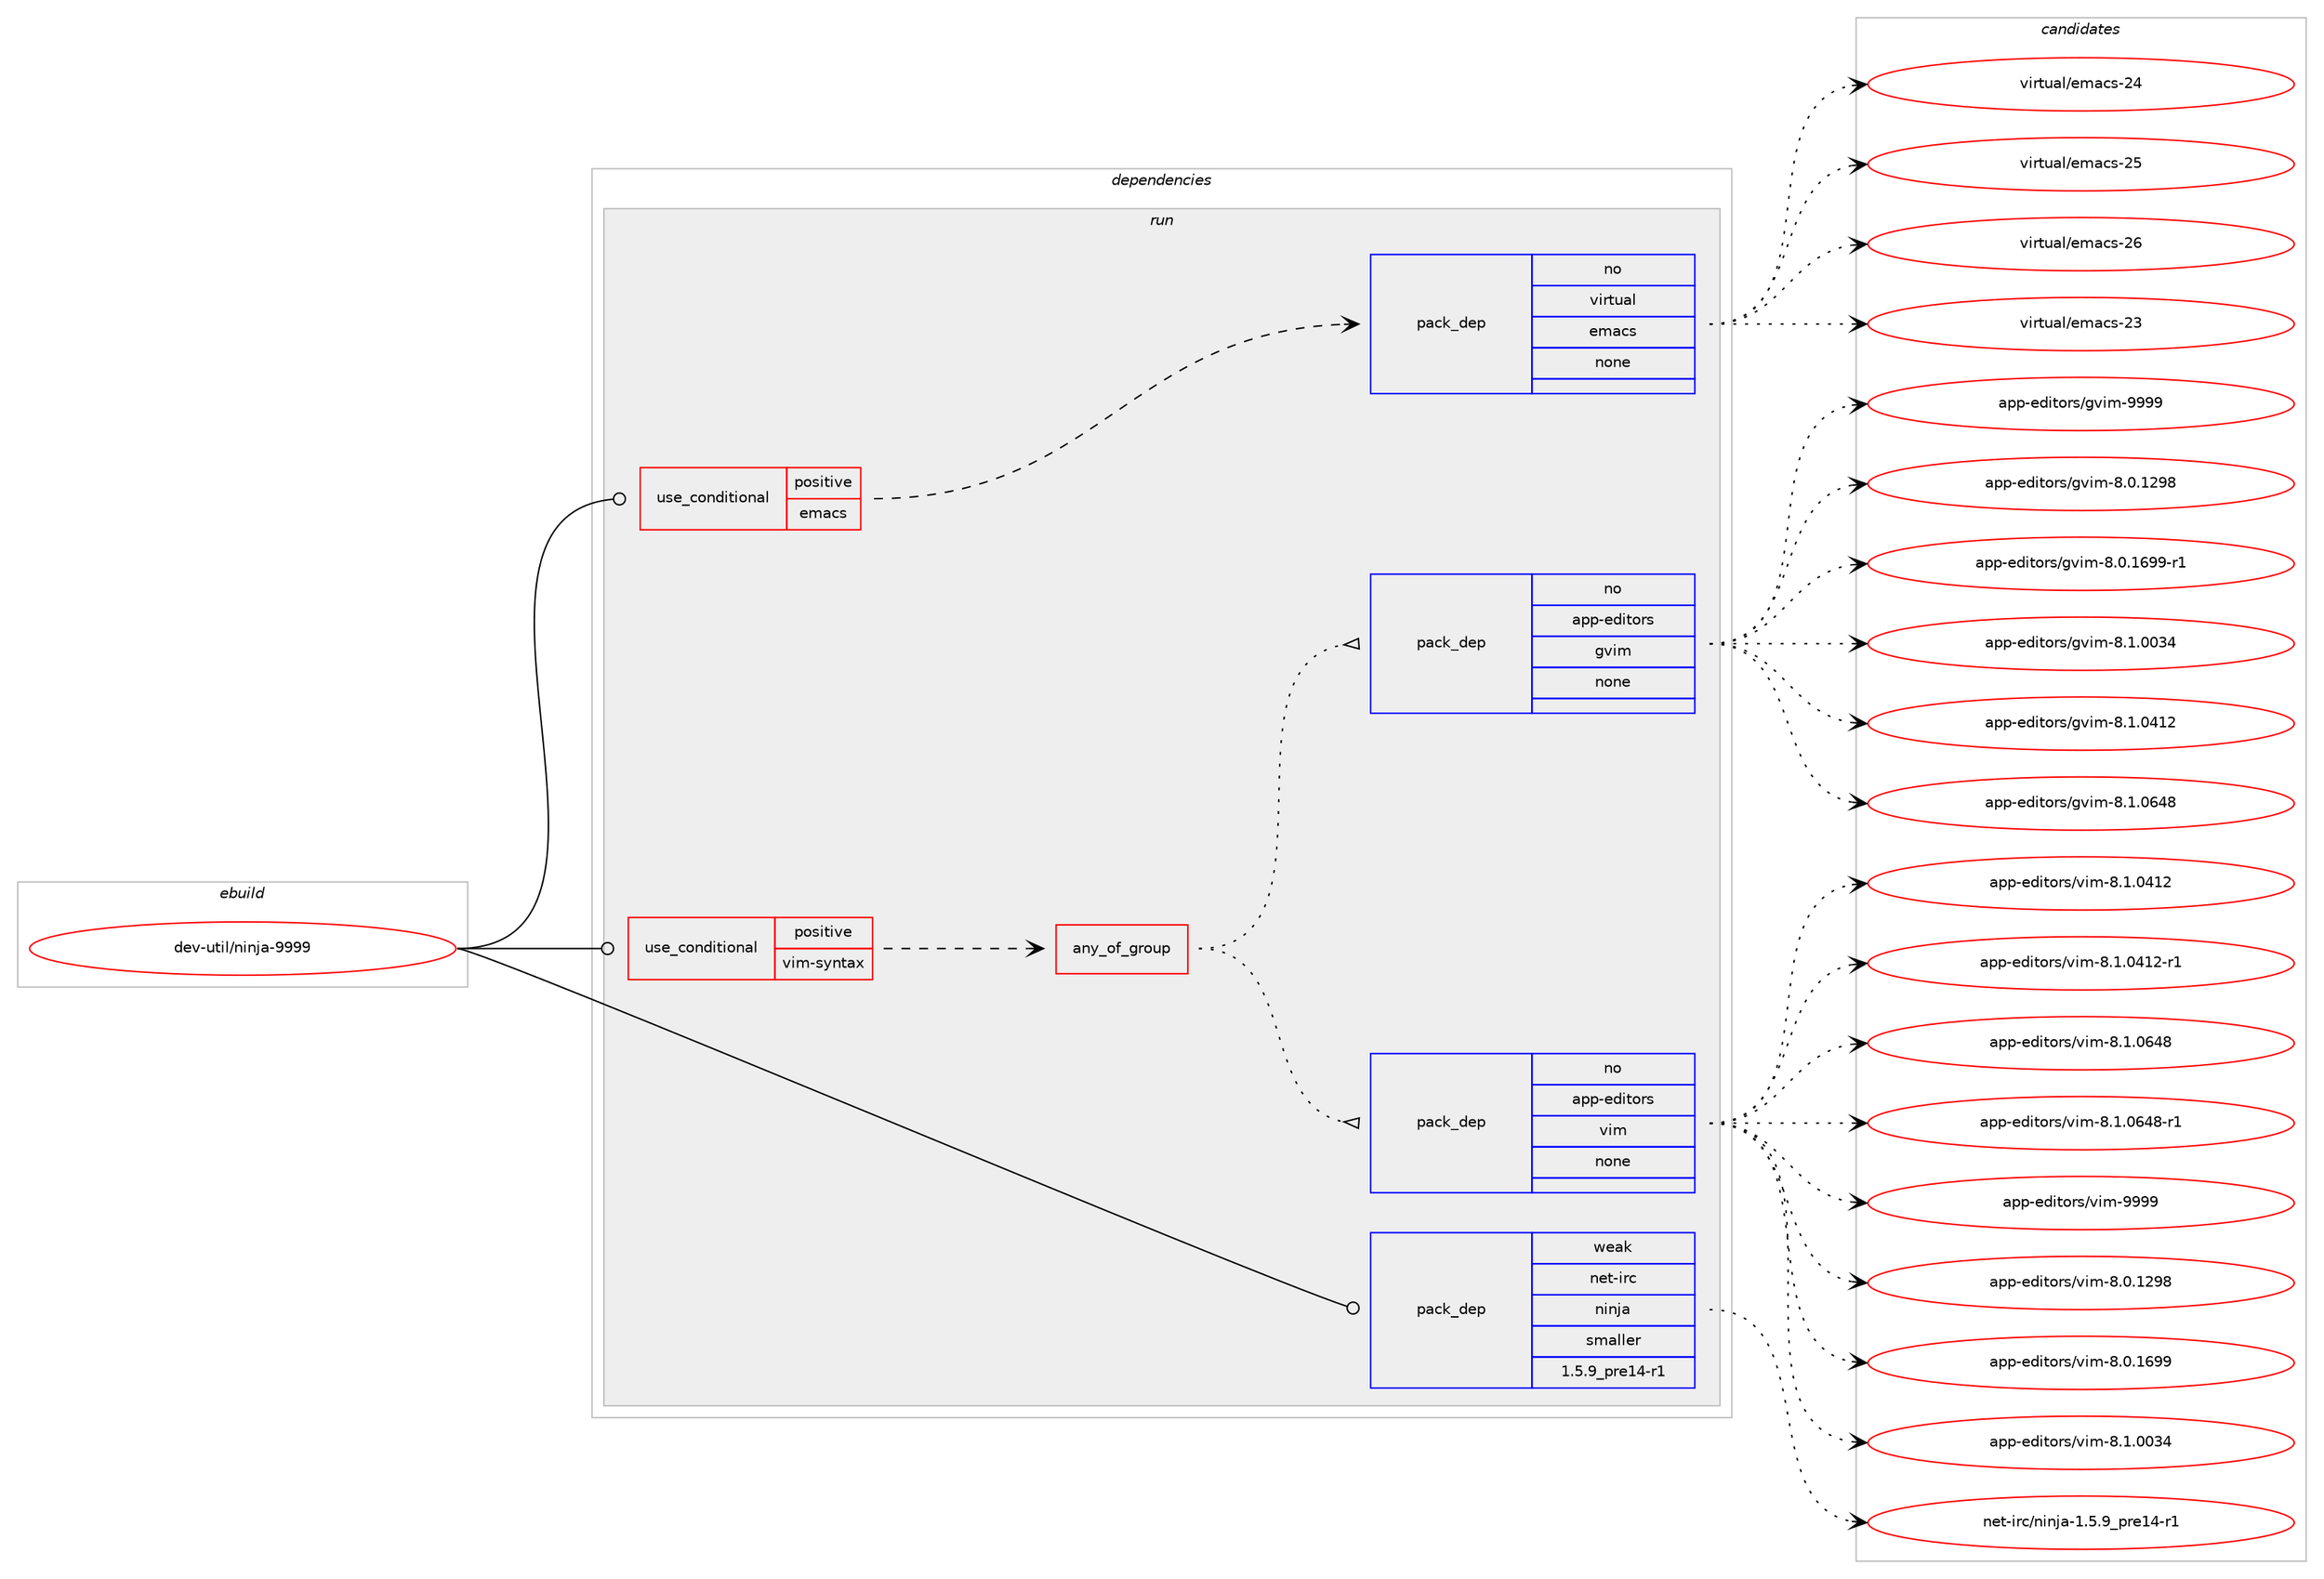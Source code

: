digraph prolog {

# *************
# Graph options
# *************

newrank=true;
concentrate=true;
compound=true;
graph [rankdir=LR,fontname=Helvetica,fontsize=10,ranksep=1.5];#, ranksep=2.5, nodesep=0.2];
edge  [arrowhead=vee];
node  [fontname=Helvetica,fontsize=10];

# **********
# The ebuild
# **********

subgraph cluster_leftcol {
color=gray;
rank=same;
label=<<i>ebuild</i>>;
id [label="dev-util/ninja-9999", color=red, width=4, href="../dev-util/ninja-9999.svg"];
}

# ****************
# The dependencies
# ****************

subgraph cluster_midcol {
color=gray;
label=<<i>dependencies</i>>;
subgraph cluster_compile {
fillcolor="#eeeeee";
style=filled;
label=<<i>compile</i>>;
}
subgraph cluster_compileandrun {
fillcolor="#eeeeee";
style=filled;
label=<<i>compile and run</i>>;
}
subgraph cluster_run {
fillcolor="#eeeeee";
style=filled;
label=<<i>run</i>>;
subgraph cond424778 {
dependency1547770 [label=<<TABLE BORDER="0" CELLBORDER="1" CELLSPACING="0" CELLPADDING="4"><TR><TD ROWSPAN="3" CELLPADDING="10">use_conditional</TD></TR><TR><TD>positive</TD></TR><TR><TD>emacs</TD></TR></TABLE>>, shape=none, color=red];
subgraph pack1099299 {
dependency1547771 [label=<<TABLE BORDER="0" CELLBORDER="1" CELLSPACING="0" CELLPADDING="4" WIDTH="220"><TR><TD ROWSPAN="6" CELLPADDING="30">pack_dep</TD></TR><TR><TD WIDTH="110">no</TD></TR><TR><TD>virtual</TD></TR><TR><TD>emacs</TD></TR><TR><TD>none</TD></TR><TR><TD></TD></TR></TABLE>>, shape=none, color=blue];
}
dependency1547770:e -> dependency1547771:w [weight=20,style="dashed",arrowhead="vee"];
}
id:e -> dependency1547770:w [weight=20,style="solid",arrowhead="odot"];
subgraph cond424779 {
dependency1547772 [label=<<TABLE BORDER="0" CELLBORDER="1" CELLSPACING="0" CELLPADDING="4"><TR><TD ROWSPAN="3" CELLPADDING="10">use_conditional</TD></TR><TR><TD>positive</TD></TR><TR><TD>vim-syntax</TD></TR></TABLE>>, shape=none, color=red];
subgraph any23100 {
dependency1547773 [label=<<TABLE BORDER="0" CELLBORDER="1" CELLSPACING="0" CELLPADDING="4"><TR><TD CELLPADDING="10">any_of_group</TD></TR></TABLE>>, shape=none, color=red];subgraph pack1099300 {
dependency1547774 [label=<<TABLE BORDER="0" CELLBORDER="1" CELLSPACING="0" CELLPADDING="4" WIDTH="220"><TR><TD ROWSPAN="6" CELLPADDING="30">pack_dep</TD></TR><TR><TD WIDTH="110">no</TD></TR><TR><TD>app-editors</TD></TR><TR><TD>vim</TD></TR><TR><TD>none</TD></TR><TR><TD></TD></TR></TABLE>>, shape=none, color=blue];
}
dependency1547773:e -> dependency1547774:w [weight=20,style="dotted",arrowhead="oinv"];
subgraph pack1099301 {
dependency1547775 [label=<<TABLE BORDER="0" CELLBORDER="1" CELLSPACING="0" CELLPADDING="4" WIDTH="220"><TR><TD ROWSPAN="6" CELLPADDING="30">pack_dep</TD></TR><TR><TD WIDTH="110">no</TD></TR><TR><TD>app-editors</TD></TR><TR><TD>gvim</TD></TR><TR><TD>none</TD></TR><TR><TD></TD></TR></TABLE>>, shape=none, color=blue];
}
dependency1547773:e -> dependency1547775:w [weight=20,style="dotted",arrowhead="oinv"];
}
dependency1547772:e -> dependency1547773:w [weight=20,style="dashed",arrowhead="vee"];
}
id:e -> dependency1547772:w [weight=20,style="solid",arrowhead="odot"];
subgraph pack1099302 {
dependency1547776 [label=<<TABLE BORDER="0" CELLBORDER="1" CELLSPACING="0" CELLPADDING="4" WIDTH="220"><TR><TD ROWSPAN="6" CELLPADDING="30">pack_dep</TD></TR><TR><TD WIDTH="110">weak</TD></TR><TR><TD>net-irc</TD></TR><TR><TD>ninja</TD></TR><TR><TD>smaller</TD></TR><TR><TD>1.5.9_pre14-r1</TD></TR></TABLE>>, shape=none, color=blue];
}
id:e -> dependency1547776:w [weight=20,style="solid",arrowhead="odot"];
}
}

# **************
# The candidates
# **************

subgraph cluster_choices {
rank=same;
color=gray;
label=<<i>candidates</i>>;

subgraph choice1099299 {
color=black;
nodesep=1;
choice11810511411611797108471011099799115455051 [label="virtual/emacs-23", color=red, width=4,href="../virtual/emacs-23.svg"];
choice11810511411611797108471011099799115455052 [label="virtual/emacs-24", color=red, width=4,href="../virtual/emacs-24.svg"];
choice11810511411611797108471011099799115455053 [label="virtual/emacs-25", color=red, width=4,href="../virtual/emacs-25.svg"];
choice11810511411611797108471011099799115455054 [label="virtual/emacs-26", color=red, width=4,href="../virtual/emacs-26.svg"];
dependency1547771:e -> choice11810511411611797108471011099799115455051:w [style=dotted,weight="100"];
dependency1547771:e -> choice11810511411611797108471011099799115455052:w [style=dotted,weight="100"];
dependency1547771:e -> choice11810511411611797108471011099799115455053:w [style=dotted,weight="100"];
dependency1547771:e -> choice11810511411611797108471011099799115455054:w [style=dotted,weight="100"];
}
subgraph choice1099300 {
color=black;
nodesep=1;
choice971121124510110010511611111411547118105109455646484649505756 [label="app-editors/vim-8.0.1298", color=red, width=4,href="../app-editors/vim-8.0.1298.svg"];
choice971121124510110010511611111411547118105109455646484649545757 [label="app-editors/vim-8.0.1699", color=red, width=4,href="../app-editors/vim-8.0.1699.svg"];
choice971121124510110010511611111411547118105109455646494648485152 [label="app-editors/vim-8.1.0034", color=red, width=4,href="../app-editors/vim-8.1.0034.svg"];
choice971121124510110010511611111411547118105109455646494648524950 [label="app-editors/vim-8.1.0412", color=red, width=4,href="../app-editors/vim-8.1.0412.svg"];
choice9711211245101100105116111114115471181051094556464946485249504511449 [label="app-editors/vim-8.1.0412-r1", color=red, width=4,href="../app-editors/vim-8.1.0412-r1.svg"];
choice971121124510110010511611111411547118105109455646494648545256 [label="app-editors/vim-8.1.0648", color=red, width=4,href="../app-editors/vim-8.1.0648.svg"];
choice9711211245101100105116111114115471181051094556464946485452564511449 [label="app-editors/vim-8.1.0648-r1", color=red, width=4,href="../app-editors/vim-8.1.0648-r1.svg"];
choice9711211245101100105116111114115471181051094557575757 [label="app-editors/vim-9999", color=red, width=4,href="../app-editors/vim-9999.svg"];
dependency1547774:e -> choice971121124510110010511611111411547118105109455646484649505756:w [style=dotted,weight="100"];
dependency1547774:e -> choice971121124510110010511611111411547118105109455646484649545757:w [style=dotted,weight="100"];
dependency1547774:e -> choice971121124510110010511611111411547118105109455646494648485152:w [style=dotted,weight="100"];
dependency1547774:e -> choice971121124510110010511611111411547118105109455646494648524950:w [style=dotted,weight="100"];
dependency1547774:e -> choice9711211245101100105116111114115471181051094556464946485249504511449:w [style=dotted,weight="100"];
dependency1547774:e -> choice971121124510110010511611111411547118105109455646494648545256:w [style=dotted,weight="100"];
dependency1547774:e -> choice9711211245101100105116111114115471181051094556464946485452564511449:w [style=dotted,weight="100"];
dependency1547774:e -> choice9711211245101100105116111114115471181051094557575757:w [style=dotted,weight="100"];
}
subgraph choice1099301 {
color=black;
nodesep=1;
choice971121124510110010511611111411547103118105109455646484649505756 [label="app-editors/gvim-8.0.1298", color=red, width=4,href="../app-editors/gvim-8.0.1298.svg"];
choice9711211245101100105116111114115471031181051094556464846495457574511449 [label="app-editors/gvim-8.0.1699-r1", color=red, width=4,href="../app-editors/gvim-8.0.1699-r1.svg"];
choice971121124510110010511611111411547103118105109455646494648485152 [label="app-editors/gvim-8.1.0034", color=red, width=4,href="../app-editors/gvim-8.1.0034.svg"];
choice971121124510110010511611111411547103118105109455646494648524950 [label="app-editors/gvim-8.1.0412", color=red, width=4,href="../app-editors/gvim-8.1.0412.svg"];
choice971121124510110010511611111411547103118105109455646494648545256 [label="app-editors/gvim-8.1.0648", color=red, width=4,href="../app-editors/gvim-8.1.0648.svg"];
choice9711211245101100105116111114115471031181051094557575757 [label="app-editors/gvim-9999", color=red, width=4,href="../app-editors/gvim-9999.svg"];
dependency1547775:e -> choice971121124510110010511611111411547103118105109455646484649505756:w [style=dotted,weight="100"];
dependency1547775:e -> choice9711211245101100105116111114115471031181051094556464846495457574511449:w [style=dotted,weight="100"];
dependency1547775:e -> choice971121124510110010511611111411547103118105109455646494648485152:w [style=dotted,weight="100"];
dependency1547775:e -> choice971121124510110010511611111411547103118105109455646494648524950:w [style=dotted,weight="100"];
dependency1547775:e -> choice971121124510110010511611111411547103118105109455646494648545256:w [style=dotted,weight="100"];
dependency1547775:e -> choice9711211245101100105116111114115471031181051094557575757:w [style=dotted,weight="100"];
}
subgraph choice1099302 {
color=black;
nodesep=1;
choice110101116451051149947110105110106974549465346579511211410149524511449 [label="net-irc/ninja-1.5.9_pre14-r1", color=red, width=4,href="../net-irc/ninja-1.5.9_pre14-r1.svg"];
dependency1547776:e -> choice110101116451051149947110105110106974549465346579511211410149524511449:w [style=dotted,weight="100"];
}
}

}
